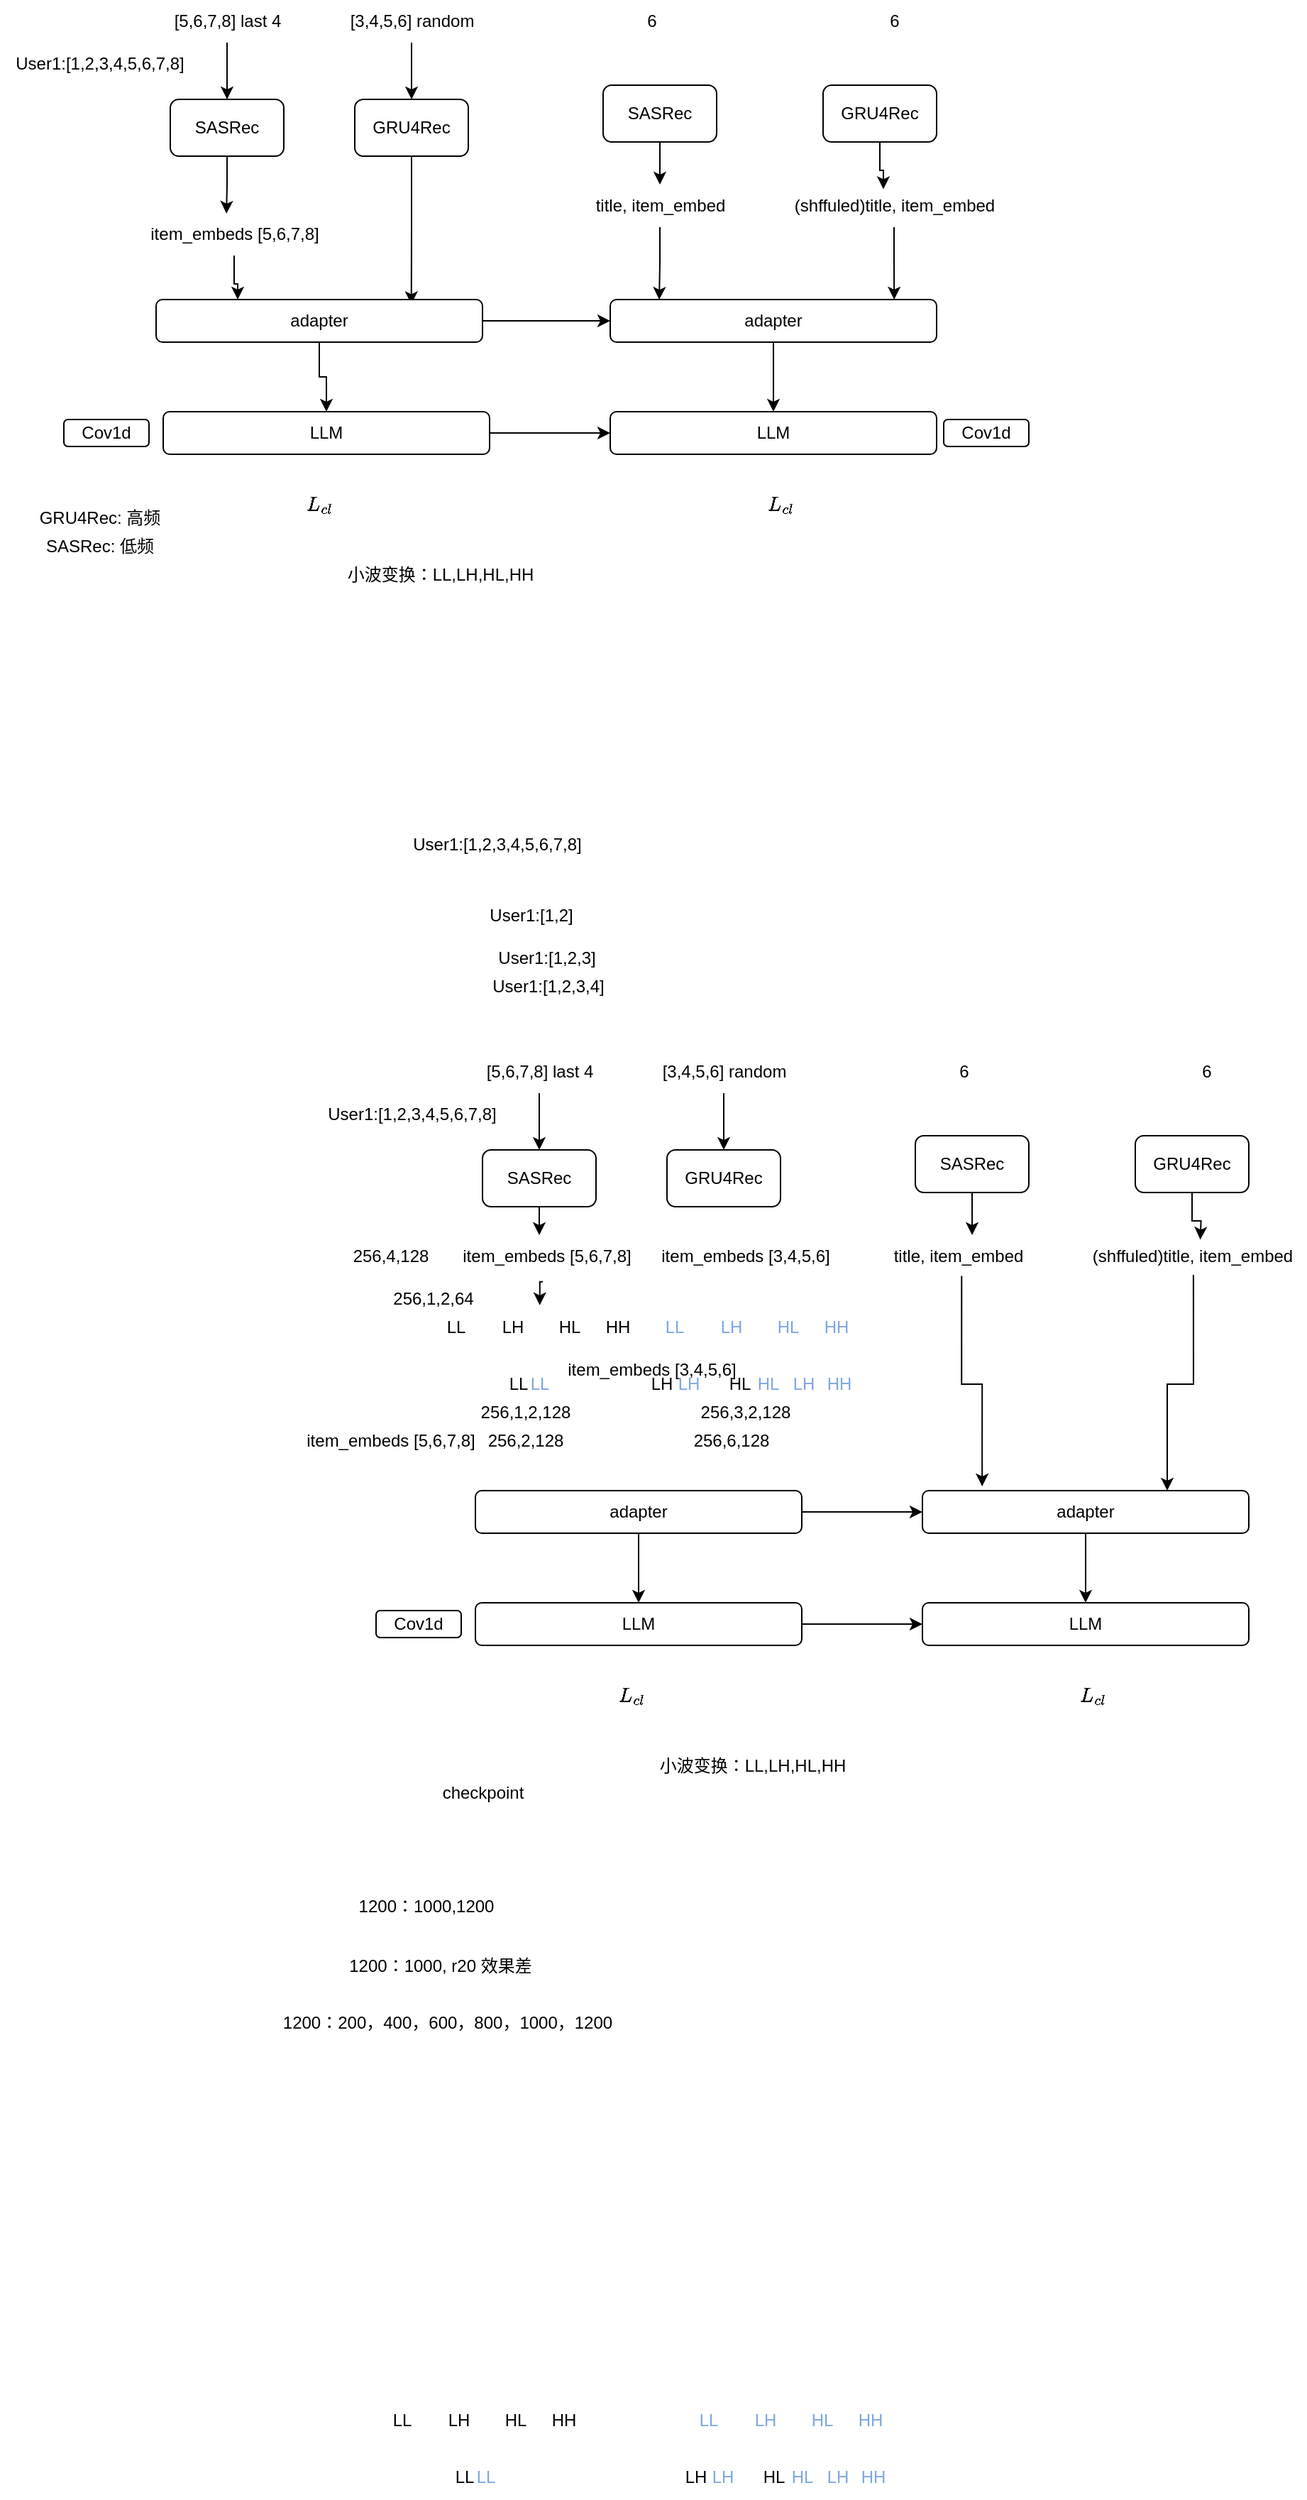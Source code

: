 <mxfile version="28.2.1">
  <diagram name="第 1 页" id="93aCTpJLAL_9xejAEjMj">
    <mxGraphModel dx="1640" dy="560" grid="1" gridSize="10" guides="1" tooltips="1" connect="1" arrows="1" fold="1" page="1" pageScale="1" pageWidth="827" pageHeight="1169" math="1" shadow="0">
      <root>
        <mxCell id="0" />
        <mxCell id="1" parent="0" />
        <mxCell id="J960qSndon-mCkZW82JH-14" value="" style="edgeStyle=orthogonalEdgeStyle;rounded=0;orthogonalLoop=1;jettySize=auto;html=1;entryX=0.461;entryY=0.015;entryDx=0;entryDy=0;entryPerimeter=0;" edge="1" parent="1" source="J960qSndon-mCkZW82JH-1" target="J960qSndon-mCkZW82JH-20">
          <mxGeometry relative="1" as="geometry" />
        </mxCell>
        <mxCell id="J960qSndon-mCkZW82JH-1" value="SASRec" style="rounded=1;whiteSpace=wrap;html=1;" vertex="1" parent="1">
          <mxGeometry x="90" y="120" width="80" height="40" as="geometry" />
        </mxCell>
        <mxCell id="J960qSndon-mCkZW82JH-15" value="" style="edgeStyle=orthogonalEdgeStyle;rounded=0;orthogonalLoop=1;jettySize=auto;html=1;entryX=0.782;entryY=0.107;entryDx=0;entryDy=0;entryPerimeter=0;" edge="1" parent="1" source="J960qSndon-mCkZW82JH-2" target="J960qSndon-mCkZW82JH-13">
          <mxGeometry relative="1" as="geometry" />
        </mxCell>
        <mxCell id="J960qSndon-mCkZW82JH-2" value="GRU4Rec" style="rounded=1;whiteSpace=wrap;html=1;" vertex="1" parent="1">
          <mxGeometry x="220" y="120" width="80" height="40" as="geometry" />
        </mxCell>
        <mxCell id="J960qSndon-mCkZW82JH-6" value="User1:[1,2,3,4,5,6,7,8]" style="text;html=1;align=center;verticalAlign=middle;resizable=0;points=[];autosize=1;strokeColor=none;fillColor=none;" vertex="1" parent="1">
          <mxGeometry x="-30" y="80" width="140" height="30" as="geometry" />
        </mxCell>
        <mxCell id="J960qSndon-mCkZW82JH-11" value="" style="edgeStyle=orthogonalEdgeStyle;rounded=0;orthogonalLoop=1;jettySize=auto;html=1;" edge="1" parent="1" source="J960qSndon-mCkZW82JH-7" target="J960qSndon-mCkZW82JH-1">
          <mxGeometry relative="1" as="geometry" />
        </mxCell>
        <mxCell id="J960qSndon-mCkZW82JH-7" value="[5,6,7,8] last 4" style="text;html=1;align=center;verticalAlign=middle;resizable=0;points=[];autosize=1;strokeColor=none;fillColor=none;" vertex="1" parent="1">
          <mxGeometry x="80" y="50" width="100" height="30" as="geometry" />
        </mxCell>
        <mxCell id="J960qSndon-mCkZW82JH-12" value="" style="edgeStyle=orthogonalEdgeStyle;rounded=0;orthogonalLoop=1;jettySize=auto;html=1;" edge="1" parent="1" source="J960qSndon-mCkZW82JH-8" target="J960qSndon-mCkZW82JH-2">
          <mxGeometry relative="1" as="geometry" />
        </mxCell>
        <mxCell id="J960qSndon-mCkZW82JH-8" value="[3,4,5,6] random" style="text;html=1;align=center;verticalAlign=middle;resizable=0;points=[];autosize=1;strokeColor=none;fillColor=none;" vertex="1" parent="1">
          <mxGeometry x="205" y="50" width="110" height="30" as="geometry" />
        </mxCell>
        <mxCell id="J960qSndon-mCkZW82JH-35" value="" style="edgeStyle=orthogonalEdgeStyle;rounded=0;orthogonalLoop=1;jettySize=auto;html=1;" edge="1" parent="1" source="J960qSndon-mCkZW82JH-13" target="J960qSndon-mCkZW82JH-34">
          <mxGeometry relative="1" as="geometry" />
        </mxCell>
        <mxCell id="J960qSndon-mCkZW82JH-39" style="edgeStyle=orthogonalEdgeStyle;rounded=0;orthogonalLoop=1;jettySize=auto;html=1;exitX=1;exitY=0.5;exitDx=0;exitDy=0;entryX=0;entryY=0.5;entryDx=0;entryDy=0;" edge="1" parent="1" source="J960qSndon-mCkZW82JH-13" target="J960qSndon-mCkZW82JH-38">
          <mxGeometry relative="1" as="geometry" />
        </mxCell>
        <mxCell id="J960qSndon-mCkZW82JH-13" value="adapter" style="rounded=1;whiteSpace=wrap;html=1;" vertex="1" parent="1">
          <mxGeometry x="80" y="261" width="230" height="30" as="geometry" />
        </mxCell>
        <mxCell id="J960qSndon-mCkZW82JH-16" value="$$L_{cl}$$" style="text;html=1;align=center;verticalAlign=middle;resizable=0;points=[];autosize=1;strokeColor=none;fillColor=none;" vertex="1" parent="1">
          <mxGeometry x="155" y="390" width="80" height="30" as="geometry" />
        </mxCell>
        <mxCell id="J960qSndon-mCkZW82JH-21" value="" style="edgeStyle=orthogonalEdgeStyle;rounded=0;orthogonalLoop=1;jettySize=auto;html=1;entryX=0.25;entryY=0;entryDx=0;entryDy=0;" edge="1" parent="1" source="J960qSndon-mCkZW82JH-20" target="J960qSndon-mCkZW82JH-13">
          <mxGeometry relative="1" as="geometry" />
        </mxCell>
        <mxCell id="J960qSndon-mCkZW82JH-20" value="item_embeds [5,6,7,8]" style="text;html=1;align=center;verticalAlign=middle;resizable=0;points=[];autosize=1;strokeColor=none;fillColor=none;" vertex="1" parent="1">
          <mxGeometry x="65" y="200" width="140" height="30" as="geometry" />
        </mxCell>
        <mxCell id="J960qSndon-mCkZW82JH-37" style="edgeStyle=orthogonalEdgeStyle;rounded=0;orthogonalLoop=1;jettySize=auto;html=1;exitX=1;exitY=0.5;exitDx=0;exitDy=0;entryX=0;entryY=0.5;entryDx=0;entryDy=0;" edge="1" parent="1" source="J960qSndon-mCkZW82JH-34" target="J960qSndon-mCkZW82JH-36">
          <mxGeometry relative="1" as="geometry" />
        </mxCell>
        <mxCell id="J960qSndon-mCkZW82JH-34" value="LLM" style="rounded=1;whiteSpace=wrap;html=1;" vertex="1" parent="1">
          <mxGeometry x="85" y="340" width="230" height="30" as="geometry" />
        </mxCell>
        <mxCell id="J960qSndon-mCkZW82JH-36" value="LLM" style="rounded=1;whiteSpace=wrap;html=1;" vertex="1" parent="1">
          <mxGeometry x="400" y="340" width="230" height="30" as="geometry" />
        </mxCell>
        <mxCell id="J960qSndon-mCkZW82JH-53" value="" style="edgeStyle=orthogonalEdgeStyle;rounded=0;orthogonalLoop=1;jettySize=auto;html=1;" edge="1" parent="1" source="J960qSndon-mCkZW82JH-38" target="J960qSndon-mCkZW82JH-36">
          <mxGeometry relative="1" as="geometry" />
        </mxCell>
        <mxCell id="J960qSndon-mCkZW82JH-38" value="adapter" style="rounded=1;whiteSpace=wrap;html=1;" vertex="1" parent="1">
          <mxGeometry x="400" y="261" width="230" height="30" as="geometry" />
        </mxCell>
        <mxCell id="J960qSndon-mCkZW82JH-43" style="edgeStyle=orthogonalEdgeStyle;rounded=0;orthogonalLoop=1;jettySize=auto;html=1;exitX=0.5;exitY=1;exitDx=0;exitDy=0;" edge="1" parent="1" source="J960qSndon-mCkZW82JH-40" target="J960qSndon-mCkZW82JH-42">
          <mxGeometry relative="1" as="geometry" />
        </mxCell>
        <mxCell id="J960qSndon-mCkZW82JH-40" value="SASRec" style="rounded=1;whiteSpace=wrap;html=1;" vertex="1" parent="1">
          <mxGeometry x="395" y="110" width="80" height="40" as="geometry" />
        </mxCell>
        <mxCell id="J960qSndon-mCkZW82JH-41" value="GRU4Rec" style="rounded=1;whiteSpace=wrap;html=1;" vertex="1" parent="1">
          <mxGeometry x="550" y="110" width="80" height="40" as="geometry" />
        </mxCell>
        <mxCell id="J960qSndon-mCkZW82JH-51" value="" style="edgeStyle=orthogonalEdgeStyle;rounded=0;orthogonalLoop=1;jettySize=auto;html=1;entryX=0.15;entryY=0.003;entryDx=0;entryDy=0;entryPerimeter=0;" edge="1" parent="1" source="J960qSndon-mCkZW82JH-42" target="J960qSndon-mCkZW82JH-38">
          <mxGeometry relative="1" as="geometry" />
        </mxCell>
        <mxCell id="J960qSndon-mCkZW82JH-42" value="title, item_embed" style="text;html=1;align=center;verticalAlign=middle;resizable=0;points=[];autosize=1;strokeColor=none;fillColor=none;" vertex="1" parent="1">
          <mxGeometry x="380" y="180" width="110" height="30" as="geometry" />
        </mxCell>
        <mxCell id="J960qSndon-mCkZW82JH-52" value="" style="edgeStyle=orthogonalEdgeStyle;rounded=0;orthogonalLoop=1;jettySize=auto;html=1;entryX=0.87;entryY=0;entryDx=0;entryDy=0;entryPerimeter=0;" edge="1" parent="1" source="J960qSndon-mCkZW82JH-44" target="J960qSndon-mCkZW82JH-38">
          <mxGeometry relative="1" as="geometry" />
        </mxCell>
        <mxCell id="J960qSndon-mCkZW82JH-44" value="(shffuled)title, item_embed" style="text;html=1;align=center;verticalAlign=middle;resizable=0;points=[];autosize=1;strokeColor=none;fillColor=none;" vertex="1" parent="1">
          <mxGeometry x="520" y="180" width="160" height="30" as="geometry" />
        </mxCell>
        <mxCell id="J960qSndon-mCkZW82JH-45" style="edgeStyle=orthogonalEdgeStyle;rounded=0;orthogonalLoop=1;jettySize=auto;html=1;entryX=0.453;entryY=0.107;entryDx=0;entryDy=0;entryPerimeter=0;" edge="1" parent="1" source="J960qSndon-mCkZW82JH-41" target="J960qSndon-mCkZW82JH-44">
          <mxGeometry relative="1" as="geometry" />
        </mxCell>
        <mxCell id="J960qSndon-mCkZW82JH-47" value="6" style="text;html=1;align=center;verticalAlign=middle;resizable=0;points=[];autosize=1;strokeColor=none;fillColor=none;" vertex="1" parent="1">
          <mxGeometry x="414" y="50" width="30" height="30" as="geometry" />
        </mxCell>
        <mxCell id="J960qSndon-mCkZW82JH-48" value="6" style="text;html=1;align=center;verticalAlign=middle;resizable=0;points=[];autosize=1;strokeColor=none;fillColor=none;" vertex="1" parent="1">
          <mxGeometry x="585" y="50" width="30" height="30" as="geometry" />
        </mxCell>
        <mxCell id="J960qSndon-mCkZW82JH-54" value="$$L_{cl}$$" style="text;html=1;align=center;verticalAlign=middle;resizable=0;points=[];autosize=1;strokeColor=none;fillColor=none;" vertex="1" parent="1">
          <mxGeometry x="480" y="390" width="80" height="30" as="geometry" />
        </mxCell>
        <mxCell id="J960qSndon-mCkZW82JH-56" value="GRU4Rec: 高频" style="text;html=1;align=center;verticalAlign=middle;resizable=0;points=[];autosize=1;strokeColor=none;fillColor=none;" vertex="1" parent="1">
          <mxGeometry x="-15" y="400" width="110" height="30" as="geometry" />
        </mxCell>
        <mxCell id="J960qSndon-mCkZW82JH-57" value="SASRec: 低频" style="text;html=1;align=center;verticalAlign=middle;resizable=0;points=[];autosize=1;strokeColor=none;fillColor=none;" vertex="1" parent="1">
          <mxGeometry x="-10" y="420" width="100" height="30" as="geometry" />
        </mxCell>
        <mxCell id="J960qSndon-mCkZW82JH-60" value="小波变换：LL,LH,HL,HH" style="text;html=1;align=center;verticalAlign=middle;resizable=0;points=[];autosize=1;strokeColor=none;fillColor=none;" vertex="1" parent="1">
          <mxGeometry x="205" y="440" width="150" height="30" as="geometry" />
        </mxCell>
        <mxCell id="J960qSndon-mCkZW82JH-61" value="" style="edgeStyle=orthogonalEdgeStyle;rounded=0;orthogonalLoop=1;jettySize=auto;html=1;entryX=0.461;entryY=0.015;entryDx=0;entryDy=0;entryPerimeter=0;" edge="1" parent="1" source="J960qSndon-mCkZW82JH-63" target="J960qSndon-mCkZW82JH-79">
          <mxGeometry relative="1" as="geometry" />
        </mxCell>
        <mxCell id="J960qSndon-mCkZW82JH-63" value="SASRec" style="rounded=1;whiteSpace=wrap;html=1;" vertex="1" parent="1">
          <mxGeometry x="310" y="860" width="80" height="40" as="geometry" />
        </mxCell>
        <mxCell id="J960qSndon-mCkZW82JH-65" value="GRU4Rec" style="rounded=1;whiteSpace=wrap;html=1;" vertex="1" parent="1">
          <mxGeometry x="440" y="860" width="80" height="40" as="geometry" />
        </mxCell>
        <mxCell id="J960qSndon-mCkZW82JH-66" value="User1:[1,2,3,4,5,6,7,8]" style="text;html=1;align=center;verticalAlign=middle;resizable=0;points=[];autosize=1;strokeColor=none;fillColor=none;" vertex="1" parent="1">
          <mxGeometry x="190" y="820" width="140" height="30" as="geometry" />
        </mxCell>
        <mxCell id="J960qSndon-mCkZW82JH-67" value="" style="edgeStyle=orthogonalEdgeStyle;rounded=0;orthogonalLoop=1;jettySize=auto;html=1;" edge="1" parent="1" source="J960qSndon-mCkZW82JH-68" target="J960qSndon-mCkZW82JH-63">
          <mxGeometry relative="1" as="geometry" />
        </mxCell>
        <mxCell id="J960qSndon-mCkZW82JH-68" value="[5,6,7,8] last 4" style="text;html=1;align=center;verticalAlign=middle;resizable=0;points=[];autosize=1;strokeColor=none;fillColor=none;" vertex="1" parent="1">
          <mxGeometry x="300" y="790" width="100" height="30" as="geometry" />
        </mxCell>
        <mxCell id="J960qSndon-mCkZW82JH-69" value="" style="edgeStyle=orthogonalEdgeStyle;rounded=0;orthogonalLoop=1;jettySize=auto;html=1;" edge="1" parent="1" source="J960qSndon-mCkZW82JH-70" target="J960qSndon-mCkZW82JH-65">
          <mxGeometry relative="1" as="geometry" />
        </mxCell>
        <mxCell id="J960qSndon-mCkZW82JH-70" value="[3,4,5,6] random" style="text;html=1;align=center;verticalAlign=middle;resizable=0;points=[];autosize=1;strokeColor=none;fillColor=none;" vertex="1" parent="1">
          <mxGeometry x="425" y="790" width="110" height="30" as="geometry" />
        </mxCell>
        <mxCell id="J960qSndon-mCkZW82JH-71" value="" style="edgeStyle=orthogonalEdgeStyle;rounded=0;orthogonalLoop=1;jettySize=auto;html=1;" edge="1" parent="1" source="J960qSndon-mCkZW82JH-73" target="J960qSndon-mCkZW82JH-83">
          <mxGeometry relative="1" as="geometry" />
        </mxCell>
        <mxCell id="J960qSndon-mCkZW82JH-72" style="edgeStyle=orthogonalEdgeStyle;rounded=0;orthogonalLoop=1;jettySize=auto;html=1;exitX=1;exitY=0.5;exitDx=0;exitDy=0;entryX=0;entryY=0.5;entryDx=0;entryDy=0;" edge="1" parent="1" source="J960qSndon-mCkZW82JH-73" target="J960qSndon-mCkZW82JH-86">
          <mxGeometry relative="1" as="geometry" />
        </mxCell>
        <mxCell id="J960qSndon-mCkZW82JH-73" value="adapter" style="rounded=1;whiteSpace=wrap;html=1;" vertex="1" parent="1">
          <mxGeometry x="305" y="1100" width="230" height="30" as="geometry" />
        </mxCell>
        <mxCell id="J960qSndon-mCkZW82JH-74" value="$$L_{cl}$$" style="text;html=1;align=center;verticalAlign=middle;resizable=0;points=[];autosize=1;strokeColor=none;fillColor=none;" vertex="1" parent="1">
          <mxGeometry x="375" y="1229" width="80" height="30" as="geometry" />
        </mxCell>
        <mxCell id="J960qSndon-mCkZW82JH-79" value="item_embeds [5,6,7,8]" style="text;html=1;align=center;verticalAlign=middle;resizable=0;points=[];autosize=1;strokeColor=none;fillColor=none;" vertex="1" parent="1">
          <mxGeometry x="285" y="920" width="140" height="30" as="geometry" />
        </mxCell>
        <mxCell id="J960qSndon-mCkZW82JH-82" style="edgeStyle=orthogonalEdgeStyle;rounded=0;orthogonalLoop=1;jettySize=auto;html=1;exitX=1;exitY=0.5;exitDx=0;exitDy=0;entryX=0;entryY=0.5;entryDx=0;entryDy=0;" edge="1" parent="1" source="J960qSndon-mCkZW82JH-83" target="J960qSndon-mCkZW82JH-84">
          <mxGeometry relative="1" as="geometry" />
        </mxCell>
        <mxCell id="J960qSndon-mCkZW82JH-83" value="LLM" style="rounded=1;whiteSpace=wrap;html=1;" vertex="1" parent="1">
          <mxGeometry x="305" y="1179" width="230" height="30" as="geometry" />
        </mxCell>
        <mxCell id="J960qSndon-mCkZW82JH-84" value="LLM" style="rounded=1;whiteSpace=wrap;html=1;" vertex="1" parent="1">
          <mxGeometry x="620" y="1179" width="230" height="30" as="geometry" />
        </mxCell>
        <mxCell id="J960qSndon-mCkZW82JH-85" value="" style="edgeStyle=orthogonalEdgeStyle;rounded=0;orthogonalLoop=1;jettySize=auto;html=1;" edge="1" parent="1" source="J960qSndon-mCkZW82JH-86" target="J960qSndon-mCkZW82JH-84">
          <mxGeometry relative="1" as="geometry" />
        </mxCell>
        <mxCell id="J960qSndon-mCkZW82JH-86" value="adapter" style="rounded=1;whiteSpace=wrap;html=1;" vertex="1" parent="1">
          <mxGeometry x="620" y="1100" width="230" height="30" as="geometry" />
        </mxCell>
        <mxCell id="J960qSndon-mCkZW82JH-87" style="edgeStyle=orthogonalEdgeStyle;rounded=0;orthogonalLoop=1;jettySize=auto;html=1;exitX=0.5;exitY=1;exitDx=0;exitDy=0;" edge="1" parent="1" source="J960qSndon-mCkZW82JH-88">
          <mxGeometry relative="1" as="geometry">
            <mxPoint x="655.034" y="920" as="targetPoint" />
          </mxGeometry>
        </mxCell>
        <mxCell id="J960qSndon-mCkZW82JH-88" value="SASRec" style="rounded=1;whiteSpace=wrap;html=1;" vertex="1" parent="1">
          <mxGeometry x="615" y="850" width="80" height="40" as="geometry" />
        </mxCell>
        <mxCell id="J960qSndon-mCkZW82JH-89" value="GRU4Rec" style="rounded=1;whiteSpace=wrap;html=1;" vertex="1" parent="1">
          <mxGeometry x="770" y="850" width="80" height="40" as="geometry" />
        </mxCell>
        <mxCell id="J960qSndon-mCkZW82JH-94" style="edgeStyle=orthogonalEdgeStyle;rounded=0;orthogonalLoop=1;jettySize=auto;html=1;entryX=0.453;entryY=0.107;entryDx=0;entryDy=0;entryPerimeter=0;" edge="1" parent="1" source="J960qSndon-mCkZW82JH-89">
          <mxGeometry relative="1" as="geometry">
            <mxPoint x="815.77" y="923.21" as="targetPoint" />
          </mxGeometry>
        </mxCell>
        <mxCell id="J960qSndon-mCkZW82JH-95" value="6" style="text;html=1;align=center;verticalAlign=middle;resizable=0;points=[];autosize=1;strokeColor=none;fillColor=none;" vertex="1" parent="1">
          <mxGeometry x="634" y="790" width="30" height="30" as="geometry" />
        </mxCell>
        <mxCell id="J960qSndon-mCkZW82JH-96" value="6" style="text;html=1;align=center;verticalAlign=middle;resizable=0;points=[];autosize=1;strokeColor=none;fillColor=none;" vertex="1" parent="1">
          <mxGeometry x="805" y="790" width="30" height="30" as="geometry" />
        </mxCell>
        <mxCell id="J960qSndon-mCkZW82JH-97" value="$$L_{cl}$$" style="text;html=1;align=center;verticalAlign=middle;resizable=0;points=[];autosize=1;strokeColor=none;fillColor=none;" vertex="1" parent="1">
          <mxGeometry x="700" y="1229" width="80" height="30" as="geometry" />
        </mxCell>
        <mxCell id="J960qSndon-mCkZW82JH-100" value="小波变换：LL,LH,HL,HH" style="text;html=1;align=center;verticalAlign=middle;resizable=0;points=[];autosize=1;strokeColor=none;fillColor=none;" vertex="1" parent="1">
          <mxGeometry x="425" y="1279" width="150" height="30" as="geometry" />
        </mxCell>
        <mxCell id="J960qSndon-mCkZW82JH-102" value="LL" style="text;html=1;align=center;verticalAlign=middle;resizable=0;points=[];autosize=1;strokeColor=none;fillColor=none;" vertex="1" parent="1">
          <mxGeometry x="271" y="970" width="40" height="30" as="geometry" />
        </mxCell>
        <mxCell id="J960qSndon-mCkZW82JH-104" value="LH" style="text;html=1;align=center;verticalAlign=middle;resizable=0;points=[];autosize=1;strokeColor=none;fillColor=none;" vertex="1" parent="1">
          <mxGeometry x="311" y="970" width="40" height="30" as="geometry" />
        </mxCell>
        <mxCell id="J960qSndon-mCkZW82JH-105" value="HL" style="text;html=1;align=center;verticalAlign=middle;resizable=0;points=[];autosize=1;strokeColor=none;fillColor=none;" vertex="1" parent="1">
          <mxGeometry x="351" y="970" width="40" height="30" as="geometry" />
        </mxCell>
        <mxCell id="J960qSndon-mCkZW82JH-106" value="HH" style="text;html=1;align=center;verticalAlign=middle;resizable=0;points=[];autosize=1;strokeColor=none;fillColor=none;" vertex="1" parent="1">
          <mxGeometry x="385" y="970" width="40" height="30" as="geometry" />
        </mxCell>
        <mxCell id="J960qSndon-mCkZW82JH-107" value="item_embeds [3,4,5,6]" style="text;html=1;align=center;verticalAlign=middle;resizable=0;points=[];autosize=1;strokeColor=none;fillColor=none;" vertex="1" parent="1">
          <mxGeometry x="425" y="920" width="140" height="30" as="geometry" />
        </mxCell>
        <mxCell id="J960qSndon-mCkZW82JH-108" value="LL" style="text;html=1;align=center;verticalAlign=middle;resizable=0;points=[];autosize=1;strokeColor=none;fillColor=none;fontColor=#7EA6E0;" vertex="1" parent="1">
          <mxGeometry x="425" y="970" width="40" height="30" as="geometry" />
        </mxCell>
        <mxCell id="J960qSndon-mCkZW82JH-109" value="LH" style="text;html=1;align=center;verticalAlign=middle;resizable=0;points=[];autosize=1;strokeColor=none;fillColor=none;fontColor=#7EA6E0;" vertex="1" parent="1">
          <mxGeometry x="465" y="970" width="40" height="30" as="geometry" />
        </mxCell>
        <mxCell id="J960qSndon-mCkZW82JH-110" value="HL" style="text;html=1;align=center;verticalAlign=middle;resizable=0;points=[];autosize=1;strokeColor=none;fillColor=none;fontColor=#7EA6E0;" vertex="1" parent="1">
          <mxGeometry x="505" y="970" width="40" height="30" as="geometry" />
        </mxCell>
        <mxCell id="J960qSndon-mCkZW82JH-111" value="HH" style="text;html=1;align=center;verticalAlign=middle;resizable=0;points=[];autosize=1;strokeColor=none;fillColor=none;fontColor=#7EA6E0;" vertex="1" parent="1">
          <mxGeometry x="539" y="970" width="40" height="30" as="geometry" />
        </mxCell>
        <mxCell id="J960qSndon-mCkZW82JH-112" value="LL" style="text;html=1;align=center;verticalAlign=middle;resizable=0;points=[];autosize=1;strokeColor=none;fillColor=none;" vertex="1" parent="1">
          <mxGeometry x="315" y="1010" width="40" height="30" as="geometry" />
        </mxCell>
        <mxCell id="J960qSndon-mCkZW82JH-113" value="LL" style="text;html=1;align=center;verticalAlign=middle;resizable=0;points=[];autosize=1;strokeColor=none;fillColor=none;fontColor=#7EA6E0;" vertex="1" parent="1">
          <mxGeometry x="330" y="1010" width="40" height="30" as="geometry" />
        </mxCell>
        <mxCell id="J960qSndon-mCkZW82JH-114" value="256,4,128" style="text;html=1;align=center;verticalAlign=middle;resizable=0;points=[];autosize=1;strokeColor=none;fillColor=none;" vertex="1" parent="1">
          <mxGeometry x="205" y="920" width="80" height="30" as="geometry" />
        </mxCell>
        <mxCell id="J960qSndon-mCkZW82JH-115" value="256,1,2,64" style="text;html=1;align=center;verticalAlign=middle;resizable=0;points=[];autosize=1;strokeColor=none;fillColor=none;" vertex="1" parent="1">
          <mxGeometry x="235" y="950" width="80" height="30" as="geometry" />
        </mxCell>
        <mxCell id="J960qSndon-mCkZW82JH-117" value="256,1,2,128" style="text;html=1;align=center;verticalAlign=middle;resizable=0;points=[];autosize=1;strokeColor=none;fillColor=none;" vertex="1" parent="1">
          <mxGeometry x="295" y="1030" width="90" height="30" as="geometry" />
        </mxCell>
        <mxCell id="J960qSndon-mCkZW82JH-121" value="LH" style="text;html=1;align=center;verticalAlign=middle;resizable=0;points=[];autosize=1;strokeColor=none;fillColor=none;" vertex="1" parent="1">
          <mxGeometry x="416" y="1010" width="40" height="30" as="geometry" />
        </mxCell>
        <mxCell id="J960qSndon-mCkZW82JH-124" value="LH" style="text;html=1;align=center;verticalAlign=middle;resizable=0;points=[];autosize=1;strokeColor=none;fillColor=none;fontColor=#7EA6E0;" vertex="1" parent="1">
          <mxGeometry x="435" y="1010" width="40" height="30" as="geometry" />
        </mxCell>
        <mxCell id="J960qSndon-mCkZW82JH-128" value="256,2,128" style="text;html=1;align=center;verticalAlign=middle;resizable=0;points=[];autosize=1;strokeColor=none;fillColor=none;" vertex="1" parent="1">
          <mxGeometry x="300" y="1050" width="80" height="30" as="geometry" />
        </mxCell>
        <mxCell id="J960qSndon-mCkZW82JH-132" style="edgeStyle=orthogonalEdgeStyle;rounded=0;orthogonalLoop=1;jettySize=auto;html=1;exitX=0.482;exitY=1.095;exitDx=0;exitDy=0;exitPerimeter=0;entryX=-0.016;entryY=-0.02;entryDx=0;entryDy=0;entryPerimeter=0;" edge="1" parent="1" source="J960qSndon-mCkZW82JH-79" target="J960qSndon-mCkZW82JH-105">
          <mxGeometry relative="1" as="geometry">
            <mxPoint x="280" y="1000" as="sourcePoint" />
            <mxPoint x="250" y="1000.034" as="targetPoint" />
          </mxGeometry>
        </mxCell>
        <mxCell id="J960qSndon-mCkZW82JH-154" value="HL" style="text;html=1;align=center;verticalAlign=middle;resizable=0;points=[];autosize=1;strokeColor=none;fillColor=none;" vertex="1" parent="1">
          <mxGeometry x="471" y="1010" width="40" height="30" as="geometry" />
        </mxCell>
        <mxCell id="J960qSndon-mCkZW82JH-156" value="HL" style="text;html=1;align=center;verticalAlign=middle;resizable=0;points=[];autosize=1;strokeColor=none;fillColor=none;fontColor=#7EA6E0;" vertex="1" parent="1">
          <mxGeometry x="491" y="1010" width="40" height="30" as="geometry" />
        </mxCell>
        <mxCell id="J960qSndon-mCkZW82JH-157" value="LH" style="text;html=1;align=center;verticalAlign=middle;resizable=0;points=[];autosize=1;strokeColor=none;fillColor=none;fontColor=#7EA6E0;" vertex="1" parent="1">
          <mxGeometry x="516" y="1010" width="40" height="30" as="geometry" />
        </mxCell>
        <mxCell id="J960qSndon-mCkZW82JH-158" value="HH" style="text;html=1;align=center;verticalAlign=middle;resizable=0;points=[];autosize=1;strokeColor=none;fillColor=none;fontColor=#7EA6E0;" vertex="1" parent="1">
          <mxGeometry x="541" y="1010" width="40" height="30" as="geometry" />
        </mxCell>
        <mxCell id="J960qSndon-mCkZW82JH-159" value="256,3,2,128" style="text;html=1;align=center;verticalAlign=middle;resizable=0;points=[];autosize=1;strokeColor=none;fillColor=none;" vertex="1" parent="1">
          <mxGeometry x="450" y="1030" width="90" height="30" as="geometry" />
        </mxCell>
        <mxCell id="J960qSndon-mCkZW82JH-161" value="256,6,128" style="text;html=1;align=center;verticalAlign=middle;resizable=0;points=[];autosize=1;strokeColor=none;fillColor=none;" vertex="1" parent="1">
          <mxGeometry x="445" y="1050" width="80" height="30" as="geometry" />
        </mxCell>
        <mxCell id="J960qSndon-mCkZW82JH-162" value="title, item_embed" style="text;html=1;align=center;verticalAlign=middle;resizable=0;points=[];autosize=1;strokeColor=none;fillColor=none;" vertex="1" parent="1">
          <mxGeometry x="590" y="920" width="110" height="30" as="geometry" />
        </mxCell>
        <mxCell id="J960qSndon-mCkZW82JH-163" value="(shffuled)title, item_embed" style="text;html=1;align=center;verticalAlign=middle;resizable=0;points=[];autosize=1;strokeColor=none;fillColor=none;" vertex="1" parent="1">
          <mxGeometry x="730" y="920" width="160" height="30" as="geometry" />
        </mxCell>
        <mxCell id="J960qSndon-mCkZW82JH-164" style="edgeStyle=orthogonalEdgeStyle;rounded=0;orthogonalLoop=1;jettySize=auto;html=1;exitX=0.524;exitY=0.957;exitDx=0;exitDy=0;exitPerimeter=0;entryX=0.183;entryY=-0.1;entryDx=0;entryDy=0;entryPerimeter=0;" edge="1" parent="1" source="J960qSndon-mCkZW82JH-162" target="J960qSndon-mCkZW82JH-86">
          <mxGeometry relative="1" as="geometry">
            <mxPoint x="730" y="1010" as="sourcePoint" />
            <mxPoint x="730.034" y="1040" as="targetPoint" />
          </mxGeometry>
        </mxCell>
        <mxCell id="J960qSndon-mCkZW82JH-165" style="edgeStyle=orthogonalEdgeStyle;rounded=0;orthogonalLoop=1;jettySize=auto;html=1;exitX=0.506;exitY=0.934;exitDx=0;exitDy=0;exitPerimeter=0;entryX=0.75;entryY=0;entryDx=0;entryDy=0;" edge="1" parent="1" source="J960qSndon-mCkZW82JH-163" target="J960qSndon-mCkZW82JH-86">
          <mxGeometry relative="1" as="geometry">
            <mxPoint x="790" y="1060" as="sourcePoint" />
            <mxPoint x="804" y="1208" as="targetPoint" />
          </mxGeometry>
        </mxCell>
        <mxCell id="J960qSndon-mCkZW82JH-166" value="checkpoint" style="text;html=1;align=center;verticalAlign=middle;resizable=0;points=[];autosize=1;strokeColor=none;fillColor=none;" vertex="1" parent="1">
          <mxGeometry x="270" y="1298" width="80" height="30" as="geometry" />
        </mxCell>
        <mxCell id="J960qSndon-mCkZW82JH-168" value="1200：1000,1200" style="text;html=1;align=center;verticalAlign=middle;resizable=0;points=[];autosize=1;strokeColor=none;fillColor=none;" vertex="1" parent="1">
          <mxGeometry x="210" y="1378" width="120" height="30" as="geometry" />
        </mxCell>
        <mxCell id="J960qSndon-mCkZW82JH-169" value="1200：1000, r20 效果差" style="text;html=1;align=center;verticalAlign=middle;resizable=0;points=[];autosize=1;strokeColor=none;fillColor=none;" vertex="1" parent="1">
          <mxGeometry x="205" y="1420" width="150" height="30" as="geometry" />
        </mxCell>
        <mxCell id="J960qSndon-mCkZW82JH-170" value="1200：200，400，600，800，1000，1200" style="text;html=1;align=center;verticalAlign=middle;resizable=0;points=[];autosize=1;strokeColor=none;fillColor=none;" vertex="1" parent="1">
          <mxGeometry x="155" y="1460" width="260" height="30" as="geometry" />
        </mxCell>
        <mxCell id="J960qSndon-mCkZW82JH-171" value="item_embeds [5,6,7,8]" style="text;html=1;align=center;verticalAlign=middle;resizable=0;points=[];autosize=1;strokeColor=none;fillColor=none;" vertex="1" parent="1">
          <mxGeometry x="175" y="1050" width="140" height="30" as="geometry" />
        </mxCell>
        <mxCell id="J960qSndon-mCkZW82JH-172" value="item_embeds [3,4,5,6]" style="text;html=1;align=center;verticalAlign=middle;resizable=0;points=[];autosize=1;strokeColor=none;fillColor=none;" vertex="1" parent="1">
          <mxGeometry x="359" y="1000" width="140" height="30" as="geometry" />
        </mxCell>
        <mxCell id="J960qSndon-mCkZW82JH-173" value="User1:[1,2,3,4,5,6,7,8]" style="text;html=1;align=center;verticalAlign=middle;resizable=0;points=[];autosize=1;strokeColor=none;fillColor=none;" vertex="1" parent="1">
          <mxGeometry x="250" y="630" width="140" height="30" as="geometry" />
        </mxCell>
        <mxCell id="J960qSndon-mCkZW82JH-174" value="User1:[1,2]" style="text;html=1;align=center;verticalAlign=middle;resizable=0;points=[];autosize=1;strokeColor=none;fillColor=none;" vertex="1" parent="1">
          <mxGeometry x="304" y="680" width="80" height="30" as="geometry" />
        </mxCell>
        <mxCell id="J960qSndon-mCkZW82JH-175" value="User1:[1,2,3]" style="text;html=1;align=center;verticalAlign=middle;resizable=0;points=[];autosize=1;strokeColor=none;fillColor=none;" vertex="1" parent="1">
          <mxGeometry x="310" y="710" width="90" height="30" as="geometry" />
        </mxCell>
        <mxCell id="J960qSndon-mCkZW82JH-176" value="User1:[1,2,3,4]" style="text;html=1;align=center;verticalAlign=middle;resizable=0;points=[];autosize=1;strokeColor=none;fillColor=none;" vertex="1" parent="1">
          <mxGeometry x="306" y="730" width="100" height="30" as="geometry" />
        </mxCell>
        <mxCell id="J960qSndon-mCkZW82JH-177" value="Cov1d" style="rounded=1;whiteSpace=wrap;html=1;" vertex="1" parent="1">
          <mxGeometry x="15" y="345.5" width="60" height="19" as="geometry" />
        </mxCell>
        <mxCell id="J960qSndon-mCkZW82JH-178" value="Cov1d" style="rounded=1;whiteSpace=wrap;html=1;" vertex="1" parent="1">
          <mxGeometry x="235" y="1184.5" width="60" height="19" as="geometry" />
        </mxCell>
        <mxCell id="J960qSndon-mCkZW82JH-179" value="Cov1d" style="rounded=1;whiteSpace=wrap;html=1;" vertex="1" parent="1">
          <mxGeometry x="635" y="345.5" width="60" height="19" as="geometry" />
        </mxCell>
        <mxCell id="J960qSndon-mCkZW82JH-180" value="LL" style="text;html=1;align=center;verticalAlign=middle;resizable=0;points=[];autosize=1;strokeColor=none;fillColor=none;" vertex="1" parent="1">
          <mxGeometry x="233" y="1740" width="40" height="30" as="geometry" />
        </mxCell>
        <mxCell id="J960qSndon-mCkZW82JH-181" value="LH" style="text;html=1;align=center;verticalAlign=middle;resizable=0;points=[];autosize=1;strokeColor=none;fillColor=none;" vertex="1" parent="1">
          <mxGeometry x="273" y="1740" width="40" height="30" as="geometry" />
        </mxCell>
        <mxCell id="J960qSndon-mCkZW82JH-182" value="HL" style="text;html=1;align=center;verticalAlign=middle;resizable=0;points=[];autosize=1;strokeColor=none;fillColor=none;" vertex="1" parent="1">
          <mxGeometry x="313" y="1740" width="40" height="30" as="geometry" />
        </mxCell>
        <mxCell id="J960qSndon-mCkZW82JH-183" value="HH" style="text;html=1;align=center;verticalAlign=middle;resizable=0;points=[];autosize=1;strokeColor=none;fillColor=none;" vertex="1" parent="1">
          <mxGeometry x="347" y="1740" width="40" height="30" as="geometry" />
        </mxCell>
        <mxCell id="J960qSndon-mCkZW82JH-184" value="LL" style="text;html=1;align=center;verticalAlign=middle;resizable=0;points=[];autosize=1;strokeColor=none;fillColor=none;fontColor=#7EA6E0;" vertex="1" parent="1">
          <mxGeometry x="449" y="1740" width="40" height="30" as="geometry" />
        </mxCell>
        <mxCell id="J960qSndon-mCkZW82JH-185" value="LH" style="text;html=1;align=center;verticalAlign=middle;resizable=0;points=[];autosize=1;strokeColor=none;fillColor=none;fontColor=#7EA6E0;" vertex="1" parent="1">
          <mxGeometry x="489" y="1740" width="40" height="30" as="geometry" />
        </mxCell>
        <mxCell id="J960qSndon-mCkZW82JH-186" value="HL" style="text;html=1;align=center;verticalAlign=middle;resizable=0;points=[];autosize=1;strokeColor=none;fillColor=none;fontColor=#7EA6E0;" vertex="1" parent="1">
          <mxGeometry x="529" y="1740" width="40" height="30" as="geometry" />
        </mxCell>
        <mxCell id="J960qSndon-mCkZW82JH-187" value="HH" style="text;html=1;align=center;verticalAlign=middle;resizable=0;points=[];autosize=1;strokeColor=none;fillColor=none;fontColor=#7EA6E0;" vertex="1" parent="1">
          <mxGeometry x="563" y="1740" width="40" height="30" as="geometry" />
        </mxCell>
        <mxCell id="J960qSndon-mCkZW82JH-188" value="LL" style="text;html=1;align=center;verticalAlign=middle;resizable=0;points=[];autosize=1;strokeColor=none;fillColor=none;" vertex="1" parent="1">
          <mxGeometry x="277" y="1780" width="40" height="30" as="geometry" />
        </mxCell>
        <mxCell id="J960qSndon-mCkZW82JH-189" value="LL" style="text;html=1;align=center;verticalAlign=middle;resizable=0;points=[];autosize=1;strokeColor=none;fillColor=none;fontColor=#7EA6E0;" vertex="1" parent="1">
          <mxGeometry x="292" y="1780" width="40" height="30" as="geometry" />
        </mxCell>
        <mxCell id="J960qSndon-mCkZW82JH-190" value="LH" style="text;html=1;align=center;verticalAlign=middle;resizable=0;points=[];autosize=1;strokeColor=none;fillColor=none;" vertex="1" parent="1">
          <mxGeometry x="440" y="1780" width="40" height="30" as="geometry" />
        </mxCell>
        <mxCell id="J960qSndon-mCkZW82JH-191" value="LH" style="text;html=1;align=center;verticalAlign=middle;resizable=0;points=[];autosize=1;strokeColor=none;fillColor=none;fontColor=#7EA6E0;" vertex="1" parent="1">
          <mxGeometry x="459" y="1780" width="40" height="30" as="geometry" />
        </mxCell>
        <mxCell id="J960qSndon-mCkZW82JH-192" value="HL" style="text;html=1;align=center;verticalAlign=middle;resizable=0;points=[];autosize=1;strokeColor=none;fillColor=none;" vertex="1" parent="1">
          <mxGeometry x="495" y="1780" width="40" height="30" as="geometry" />
        </mxCell>
        <mxCell id="J960qSndon-mCkZW82JH-193" value="HL" style="text;html=1;align=center;verticalAlign=middle;resizable=0;points=[];autosize=1;strokeColor=none;fillColor=none;fontColor=#7EA6E0;" vertex="1" parent="1">
          <mxGeometry x="515" y="1780" width="40" height="30" as="geometry" />
        </mxCell>
        <mxCell id="J960qSndon-mCkZW82JH-194" value="LH" style="text;html=1;align=center;verticalAlign=middle;resizable=0;points=[];autosize=1;strokeColor=none;fillColor=none;fontColor=#7EA6E0;" vertex="1" parent="1">
          <mxGeometry x="540" y="1780" width="40" height="30" as="geometry" />
        </mxCell>
        <mxCell id="J960qSndon-mCkZW82JH-195" value="HH" style="text;html=1;align=center;verticalAlign=middle;resizable=0;points=[];autosize=1;strokeColor=none;fillColor=none;fontColor=#7EA6E0;" vertex="1" parent="1">
          <mxGeometry x="565" y="1780" width="40" height="30" as="geometry" />
        </mxCell>
      </root>
    </mxGraphModel>
  </diagram>
</mxfile>
